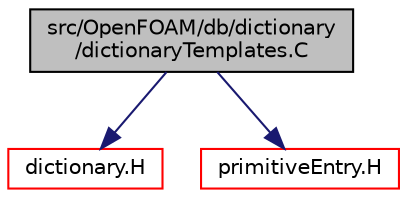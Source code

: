 digraph "src/OpenFOAM/db/dictionary/dictionaryTemplates.C"
{
  bgcolor="transparent";
  edge [fontname="Helvetica",fontsize="10",labelfontname="Helvetica",labelfontsize="10"];
  node [fontname="Helvetica",fontsize="10",shape=record];
  Node1 [label="src/OpenFOAM/db/dictionary\l/dictionaryTemplates.C",height=0.2,width=0.4,color="black", fillcolor="grey75", style="filled", fontcolor="black"];
  Node1 -> Node2 [color="midnightblue",fontsize="10",style="solid",fontname="Helvetica"];
  Node2 [label="dictionary.H",height=0.2,width=0.4,color="red",URL="$a07987.html"];
  Node1 -> Node3 [color="midnightblue",fontsize="10",style="solid",fontname="Helvetica"];
  Node3 [label="primitiveEntry.H",height=0.2,width=0.4,color="red",URL="$a08015.html"];
}
